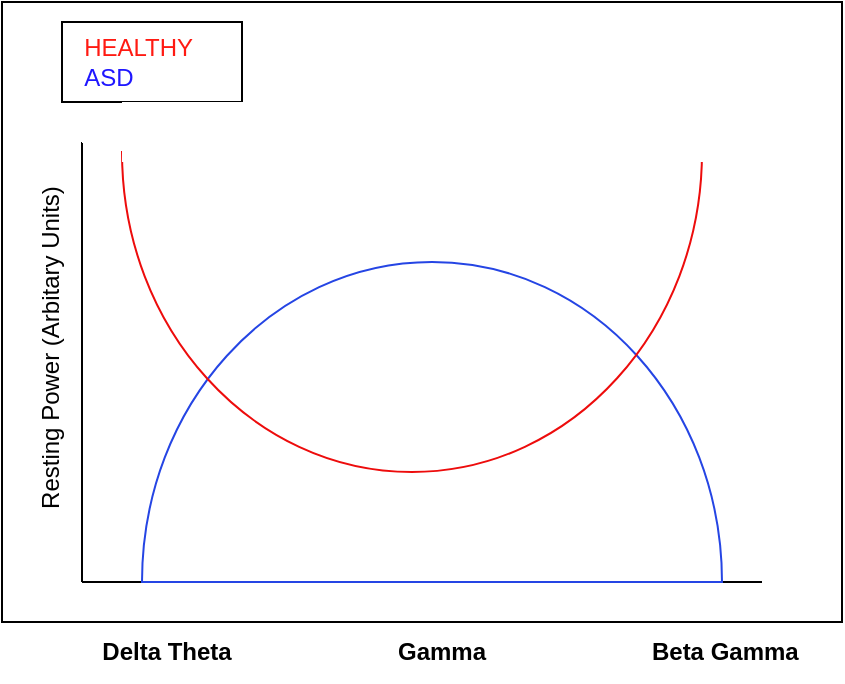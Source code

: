 <mxfile version="20.7.4" type="device"><diagram id="dswddyeFnkjS5n9pLiP5" name="Page-1"><mxGraphModel dx="810" dy="473" grid="1" gridSize="10" guides="1" tooltips="1" connect="1" arrows="1" fold="1" page="1" pageScale="1" pageWidth="850" pageHeight="1100" math="0" shadow="0"><root><mxCell id="0"/><mxCell id="1" parent="0"/><mxCell id="A4uMhxM6IiKRb7yxJ9Ld-2" value="" style="rounded=0;whiteSpace=wrap;html=1;movable=1;resizable=1;rotatable=1;deletable=1;editable=1;connectable=1;" vertex="1" parent="1"><mxGeometry x="160" y="160" width="420" height="310" as="geometry"/></mxCell><mxCell id="A4uMhxM6IiKRb7yxJ9Ld-3" value="" style="endArrow=none;html=1;rounded=0;" edge="1" parent="1"><mxGeometry width="50" height="50" relative="1" as="geometry"><mxPoint x="200" y="450" as="sourcePoint"/><mxPoint x="200" y="230" as="targetPoint"/></mxGeometry></mxCell><mxCell id="A4uMhxM6IiKRb7yxJ9Ld-4" value="" style="endArrow=none;html=1;rounded=0;" edge="1" parent="1"><mxGeometry x="0.091" y="-100" width="50" height="50" relative="1" as="geometry"><mxPoint x="200" y="450" as="sourcePoint"/><mxPoint x="540" y="450" as="targetPoint"/><mxPoint as="offset"/></mxGeometry></mxCell><mxCell id="A4uMhxM6IiKRb7yxJ9Ld-9" value="" style="verticalLabelPosition=bottom;verticalAlign=top;html=1;shape=mxgraph.basic.half_circle;fillColor=none;rotation=-180;strokeColor=#2545e4;" vertex="1" parent="1"><mxGeometry x="230" y="290" width="290" height="160" as="geometry"/></mxCell><mxCell id="A4uMhxM6IiKRb7yxJ9Ld-10" value="" style="verticalLabelPosition=bottom;verticalAlign=top;html=1;shape=mxgraph.basic.half_circle;rotation=0;fillColor=none;strokeColor=#ed0c0c;" vertex="1" parent="1"><mxGeometry x="220" y="235" width="290" height="160" as="geometry"/></mxCell><mxCell id="A4uMhxM6IiKRb7yxJ9Ld-12" value="" style="rounded=0;whiteSpace=wrap;html=1;fillColor=none;" vertex="1" parent="1"><mxGeometry x="190" y="170" width="90" height="40" as="geometry"/></mxCell><mxCell id="A4uMhxM6IiKRb7yxJ9Ld-13" value="&lt;div style=&quot;text-align: left;&quot;&gt;&lt;span style=&quot;background-color: initial;&quot;&gt;&lt;font color=&quot;#ff1a12&quot;&gt;HEALTHY&amp;nbsp;&lt;/font&gt;&lt;/span&gt;&lt;/div&gt;&lt;div style=&quot;text-align: left;&quot;&gt;&lt;span style=&quot;background-color: initial;&quot;&gt;&lt;font color=&quot;#1f17ff&quot;&gt;ASD&lt;/font&gt;&lt;/span&gt;&lt;/div&gt;" style="text;html=1;strokeColor=none;fillColor=none;align=center;verticalAlign=middle;whiteSpace=wrap;rounded=0;" vertex="1" parent="1"><mxGeometry x="200" y="175" width="60" height="30" as="geometry"/></mxCell><mxCell id="A4uMhxM6IiKRb7yxJ9Ld-14" value="" style="endArrow=none;html=1;rounded=0;fontColor=#1F17FF;entryX=0.999;entryY=-0.004;entryDx=0;entryDy=0;entryPerimeter=0;strokeColor=#FFFFFF;" edge="1" parent="1" target="A4uMhxM6IiKRb7yxJ9Ld-10"><mxGeometry width="50" height="50" relative="1" as="geometry"><mxPoint x="200" y="230" as="sourcePoint"/><mxPoint x="350" y="310" as="targetPoint"/></mxGeometry></mxCell><mxCell id="A4uMhxM6IiKRb7yxJ9Ld-16" value="" style="rounded=0;whiteSpace=wrap;html=1;strokeColor=none;fontColor=#1F17FF;fillColor=default;" vertex="1" parent="1"><mxGeometry x="220" y="210" width="300" height="30" as="geometry"/></mxCell><mxCell id="A4uMhxM6IiKRb7yxJ9Ld-17" value="&lt;font color=&quot;#000000&quot;&gt;&lt;b&gt;Delta Theta&lt;/b&gt;&lt;/font&gt;" style="text;html=1;strokeColor=none;fillColor=none;align=center;verticalAlign=middle;whiteSpace=wrap;rounded=0;fontColor=#1F17FF;" vertex="1" parent="1"><mxGeometry x="205" y="470" width="75" height="30" as="geometry"/></mxCell><mxCell id="A4uMhxM6IiKRb7yxJ9Ld-18" value="&lt;font color=&quot;#000000&quot;&gt;&lt;b&gt;&amp;nbsp;Beta Gamma&lt;/b&gt;&lt;/font&gt;" style="text;html=1;strokeColor=none;fillColor=none;align=center;verticalAlign=middle;whiteSpace=wrap;rounded=0;fontColor=#1F17FF;" vertex="1" parent="1"><mxGeometry x="480" y="470" width="80" height="30" as="geometry"/></mxCell><mxCell id="A4uMhxM6IiKRb7yxJ9Ld-19" value="&lt;font color=&quot;#000000&quot;&gt;&lt;b&gt;Gamma&lt;/b&gt;&lt;/font&gt;" style="text;html=1;strokeColor=none;fillColor=none;align=center;verticalAlign=middle;whiteSpace=wrap;rounded=0;fontColor=#1F17FF;" vertex="1" parent="1"><mxGeometry x="350" y="470" width="60" height="30" as="geometry"/></mxCell><mxCell id="A4uMhxM6IiKRb7yxJ9Ld-20" value="Resting Power (Arbitary Units)" style="text;html=1;strokeColor=none;fillColor=none;align=center;verticalAlign=middle;whiteSpace=wrap;rounded=0;fontColor=#000000;rotation=-90;" vertex="1" parent="1"><mxGeometry x="81.25" y="318.75" width="205" height="27.5" as="geometry"/></mxCell></root></mxGraphModel></diagram></mxfile>